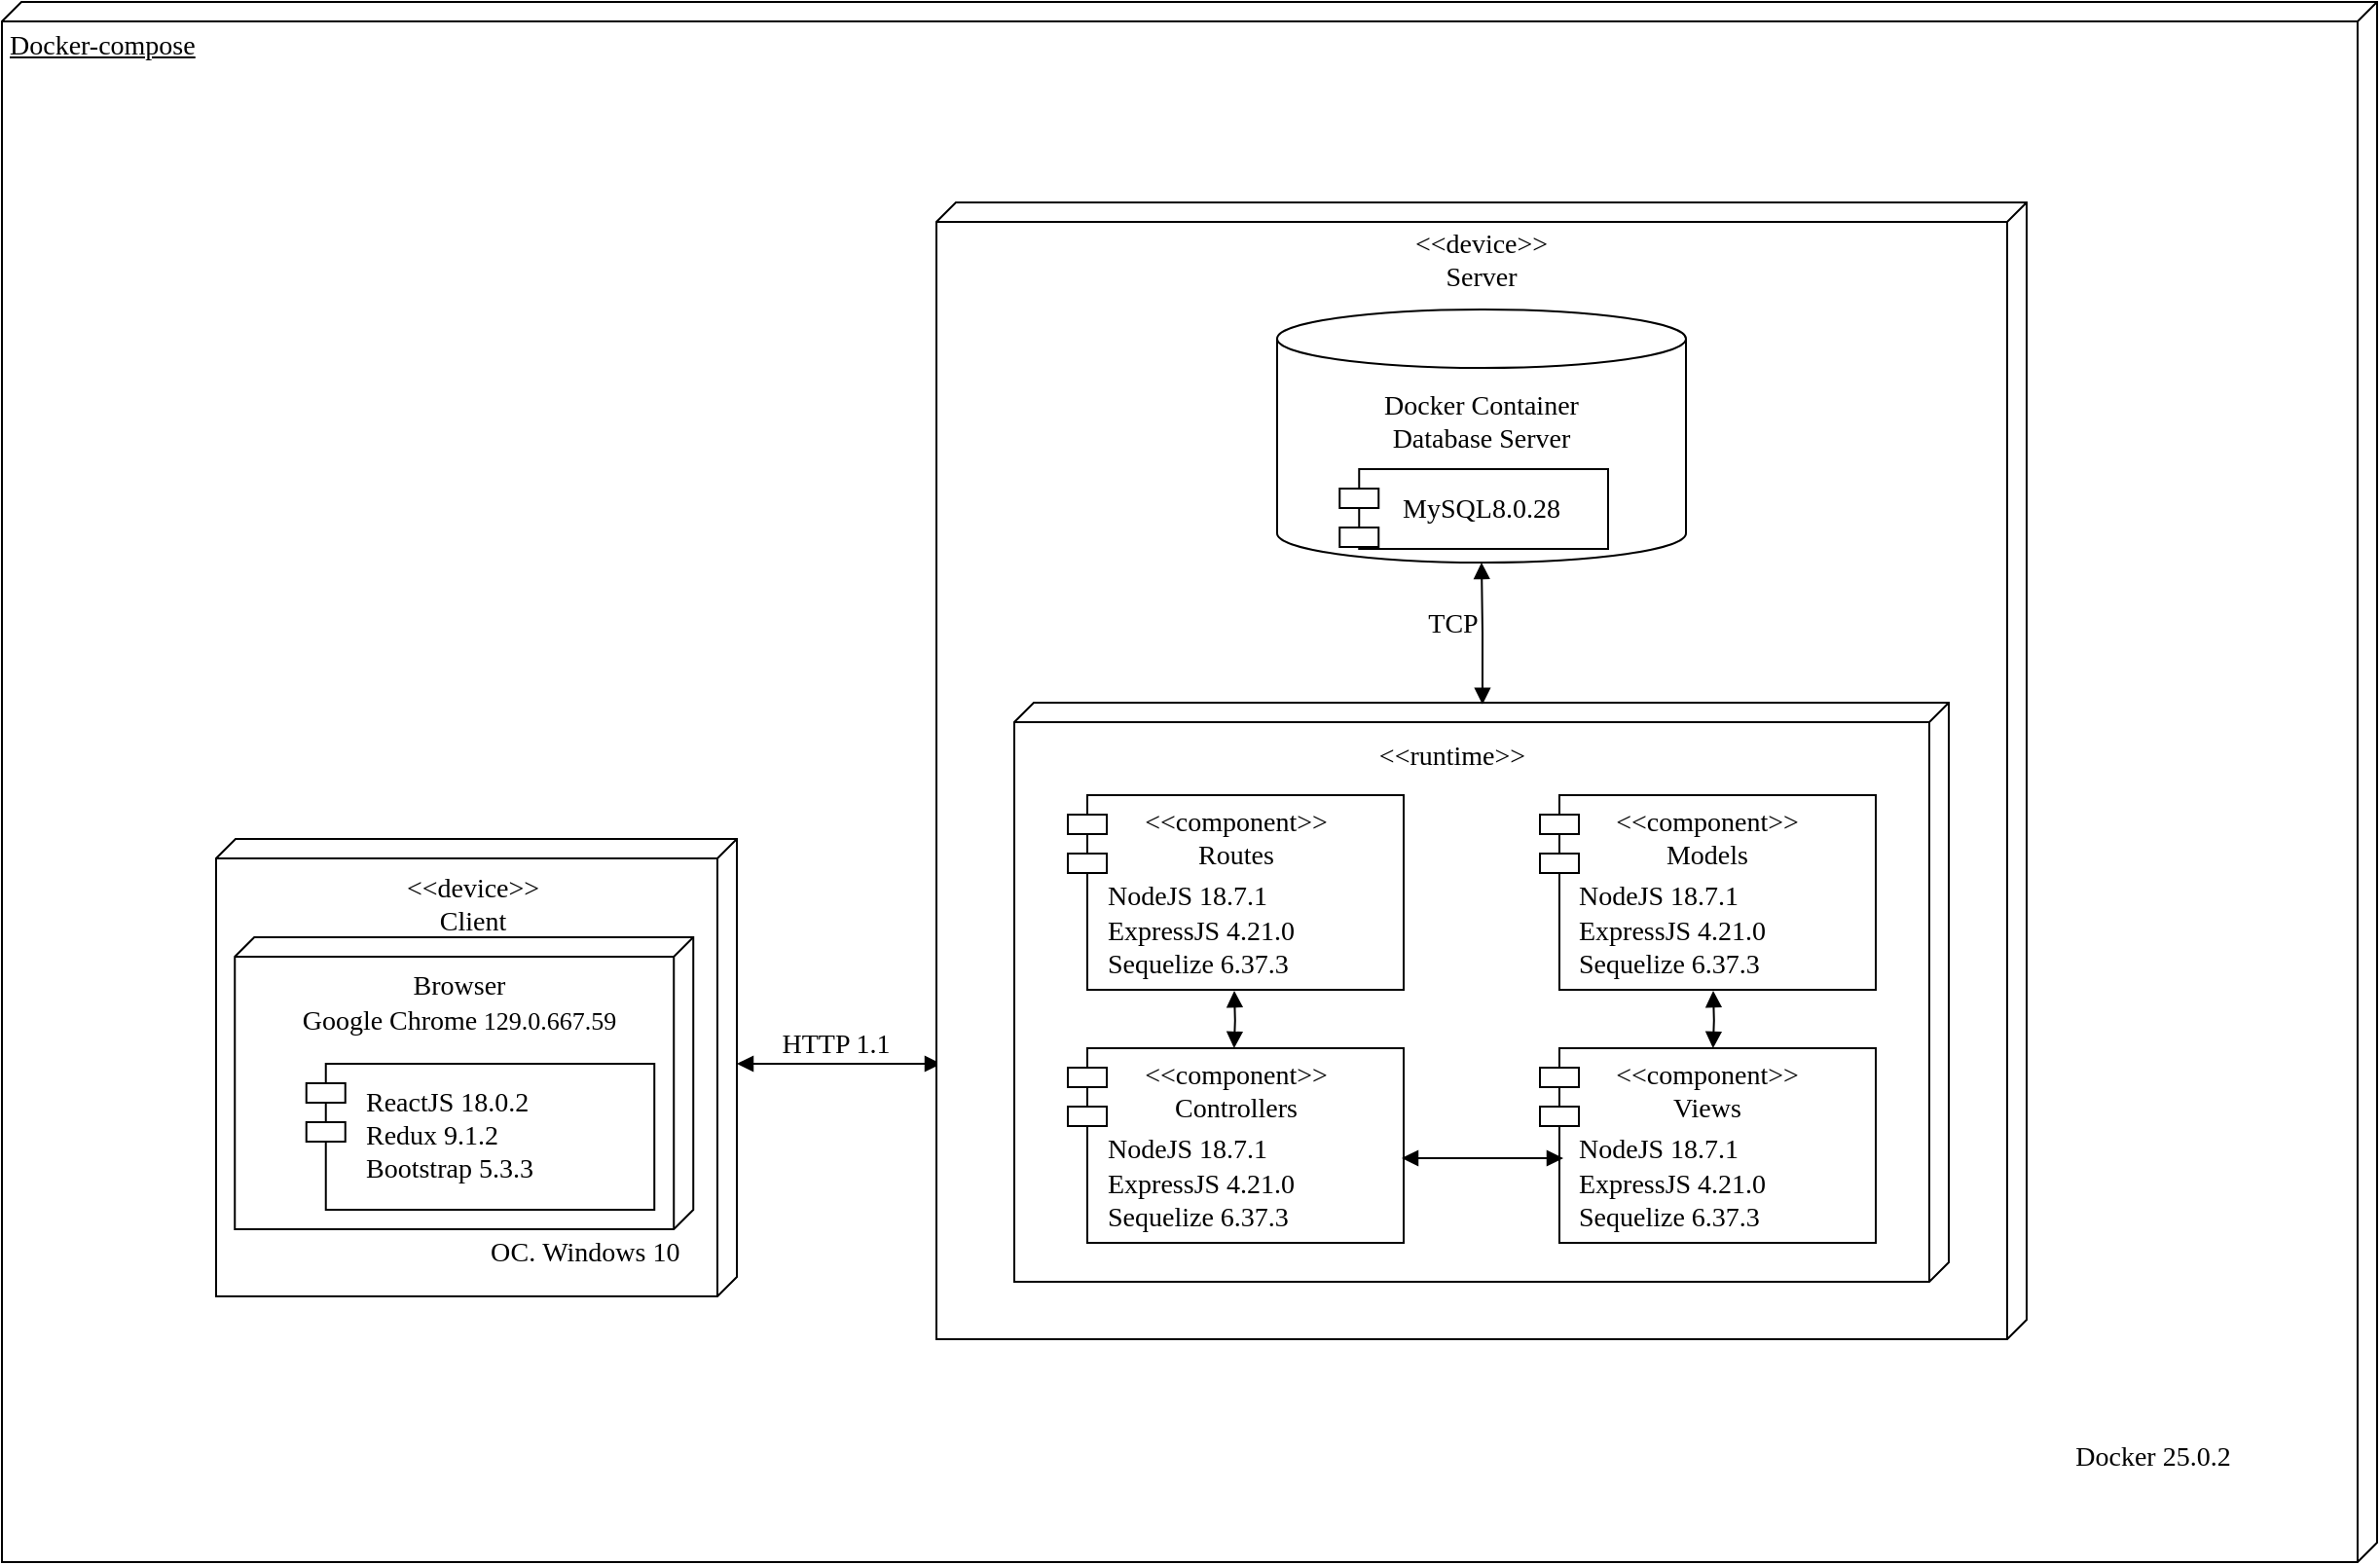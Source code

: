 <mxfile version="24.8.2">
  <diagram id="hu6SqyUsQMpoPFQubJVd" name="Страница — 1">
    <mxGraphModel dx="2150" dy="883" grid="0" gridSize="10" guides="1" tooltips="1" connect="1" arrows="1" fold="1" page="0" pageScale="1" pageWidth="827" pageHeight="1169" math="0" shadow="0">
      <root>
        <mxCell id="0" />
        <mxCell id="1" parent="0" />
        <mxCell id="8hdBrVyz4YDK7KMscJBu-44" value="&lt;font face=&quot;Times New Roman&quot; style=&quot;font-size: 14px;&quot;&gt;Docker-compose&lt;/font&gt;" style="verticalAlign=top;align=left;spacingTop=8;spacingLeft=2;spacingRight=12;shape=cube;size=10;direction=south;fontStyle=4;html=1;whiteSpace=wrap;" parent="1" vertex="1">
          <mxGeometry x="-160" y="290" width="1220" height="801.5" as="geometry" />
        </mxCell>
        <mxCell id="8hdBrVyz4YDK7KMscJBu-45" value="&lt;font face=&quot;Times New Roman&quot; style=&quot;font-size: 14px;&quot;&gt;Docker 25.0.2&lt;/font&gt;" style="text;html=1;align=center;verticalAlign=middle;whiteSpace=wrap;rounded=0;" parent="1" vertex="1">
          <mxGeometry x="870" y="1022.5" width="150" height="30" as="geometry" />
        </mxCell>
        <mxCell id="8hdBrVyz4YDK7KMscJBu-1" value="" style="verticalAlign=top;align=left;spacingTop=8;spacingLeft=2;spacingRight=12;shape=cube;size=10;direction=south;fontStyle=4;html=1;whiteSpace=wrap;" parent="1" vertex="1">
          <mxGeometry x="-50" y="720" width="267.5" height="235" as="geometry" />
        </mxCell>
        <mxCell id="8hdBrVyz4YDK7KMscJBu-2" value="" style="verticalAlign=top;align=left;spacingTop=8;spacingLeft=2;spacingRight=12;shape=cube;size=10;direction=south;fontStyle=4;html=1;whiteSpace=wrap;" parent="1" vertex="1">
          <mxGeometry x="-40.38" y="770.5" width="235.5" height="150" as="geometry" />
        </mxCell>
        <mxCell id="8hdBrVyz4YDK7KMscJBu-3" value="&lt;font style=&quot;font-size: 14px;&quot; face=&quot;Times New Roman&quot;&gt;Browser&lt;/font&gt;&lt;div style=&quot;font-size: 14px;&quot;&gt;&lt;font style=&quot;font-size: 14px;&quot; face=&quot;Times New Roman&quot;&gt;&lt;font style=&quot;font-size: 14px;&quot;&gt;Google Chrome&lt;/font&gt;&lt;span style=&quot;font-size: 13px;&quot;&gt;&amp;nbsp;&lt;/span&gt;&lt;/font&gt;&lt;span style=&quot;font-size: 13px; text-align: start; background-color: rgb(255, 255, 255);&quot;&gt;&lt;font face=&quot;Times New Roman&quot;&gt;129.0.667.59&lt;/font&gt;&lt;/span&gt;&lt;br&gt;&lt;/div&gt;" style="text;html=1;align=center;verticalAlign=middle;whiteSpace=wrap;rounded=0;" parent="1" vertex="1">
          <mxGeometry x="-27" y="782" width="203.5" height="46.5" as="geometry" />
        </mxCell>
        <mxCell id="8hdBrVyz4YDK7KMscJBu-4" value="&lt;div style=&quot;&quot;&gt;&lt;br&gt;&lt;/div&gt;" style="shape=module;align=left;spacingLeft=20;align=center;verticalAlign=top;whiteSpace=wrap;html=1;" parent="1" vertex="1">
          <mxGeometry x="-3.63" y="835.5" width="178.75" height="75" as="geometry" />
        </mxCell>
        <mxCell id="8hdBrVyz4YDK7KMscJBu-5" value="&lt;font style=&quot;font-size: 14px;&quot; face=&quot;Times New Roman&quot;&gt;&amp;lt;&amp;lt;device&amp;gt;&amp;gt;&lt;br&gt;&lt;/font&gt;&lt;div&gt;&lt;font style=&quot;font-size: 14px;&quot; face=&quot;Times New Roman&quot;&gt;Client&lt;/font&gt;&lt;/div&gt;" style="text;html=1;align=center;verticalAlign=middle;whiteSpace=wrap;rounded=0;" parent="1" vertex="1">
          <mxGeometry x="32.62" y="738.5" width="97.5" height="30" as="geometry" />
        </mxCell>
        <mxCell id="8hdBrVyz4YDK7KMscJBu-6" value="&lt;font style=&quot;font-size: 14px;&quot; face=&quot;Times New Roman&quot;&gt;ОС. Windows 10&lt;/font&gt;" style="text;strokeColor=none;fillColor=none;align=left;verticalAlign=middle;spacingLeft=4;spacingRight=4;overflow=hidden;points=[[0,0.5],[1,0.5]];portConstraint=eastwest;rotatable=0;whiteSpace=wrap;html=1;" parent="1" vertex="1">
          <mxGeometry x="85.12" y="917.5" width="114" height="30" as="geometry" />
        </mxCell>
        <mxCell id="8hdBrVyz4YDK7KMscJBu-7" value="&lt;font face=&quot;Times New Roman&quot; style=&quot;font-size: 14px;&quot;&gt;ReactJS 18.0.2&lt;/font&gt;&lt;div&gt;&lt;font face=&quot;Times New Roman&quot;&gt;&lt;span style=&quot;font-size: 14px;&quot;&gt;Redux 9.1.2&lt;br&gt;&lt;/span&gt;&lt;/font&gt;&lt;div style=&quot;font-size: 14px;&quot;&gt;&lt;font face=&quot;PvMJpOz3pLV8ocHbTbVb&quot; style=&quot;font-size: 14px;&quot;&gt;Bootstrap 5.3.3&lt;/font&gt;&lt;/div&gt;&lt;/div&gt;" style="text;html=1;align=left;verticalAlign=middle;whiteSpace=wrap;rounded=0;" parent="1" vertex="1">
          <mxGeometry x="25.12" y="835.5" width="150" height="75" as="geometry" />
        </mxCell>
        <mxCell id="8hdBrVyz4YDK7KMscJBu-8" value="" style="endArrow=block;html=1;rounded=0;edgeStyle=orthogonalEdgeStyle;endFill=1;startArrow=block;startFill=1;exitX=0.561;exitY=0;exitDx=0;exitDy=0;exitPerimeter=0;entryX=0.56;entryY=1.002;entryDx=0;entryDy=0;entryPerimeter=0;" parent="1" edge="1">
          <mxGeometry width="50" height="50" relative="1" as="geometry">
            <mxPoint x="217.5" y="835.5" as="sourcePoint" />
            <mxPoint x="322.5" y="835.5" as="targetPoint" />
            <Array as="points" />
          </mxGeometry>
        </mxCell>
        <mxCell id="8hdBrVyz4YDK7KMscJBu-9" value="&lt;font style=&quot;font-size: 14px;&quot; face=&quot;Times New Roman&quot;&gt;HTTP 1.1&lt;/font&gt;" style="edgeLabel;html=1;align=center;verticalAlign=middle;resizable=0;points=[];" parent="8hdBrVyz4YDK7KMscJBu-8" vertex="1" connectable="0">
          <mxGeometry x="0.076" y="1" relative="1" as="geometry">
            <mxPoint x="-6" y="-9" as="offset" />
          </mxGeometry>
        </mxCell>
        <mxCell id="8hdBrVyz4YDK7KMscJBu-10" value="" style="verticalAlign=top;align=left;spacingTop=8;spacingLeft=2;spacingRight=12;shape=cube;size=10;direction=south;fontStyle=4;html=1;whiteSpace=wrap;" parent="1" vertex="1">
          <mxGeometry x="320" y="393" width="560" height="584" as="geometry" />
        </mxCell>
        <mxCell id="8hdBrVyz4YDK7KMscJBu-11" value="&lt;font style=&quot;font-size: 14px;&quot; face=&quot;Times New Roman&quot;&gt;&amp;lt;&amp;lt;device&amp;gt;&amp;gt;&lt;br&gt;&lt;/font&gt;&lt;div&gt;&lt;font style=&quot;font-size: 14px;&quot; face=&quot;Times New Roman&quot;&gt;Server&lt;/font&gt;&lt;span style=&quot;color: rgba(0, 0, 0, 0); font-family: monospace; font-size: 0px; text-align: start; text-wrap-mode: nowrap; background-color: initial;&quot;&gt;%3CmxGraphModel%3E%3Croot%3E%3CmxCell%20id%3D%220%22%2F%3E%3CmxCell%20id%3D%221%22%20parent%3D%220%22%2F%3E%3CmxCell%20id%3D%222%22%20value%3D%22%22%20style%3D%22shape%3Dcylinder3%3BwhiteSpace%3Dwrap%3Bhtml%3D1%3BboundedLbl%3D1%3BbackgroundOutline%3D1%3Bsize%3D15%3B%22%20vertex%3D%221%22%20parent%3D%221%22%3E%3CmxGeometry%20x%3D%22899.75%22%20y%3D%2217%22%20width%3D%22220%22%20height%3D%22140%22%20as%3D%22geometry%22%2F%3E%3C%2FmxCell%3E%3CmxCell%20id%3D%223%22%20value%3D%22%22%20style%3D%22shape%3Dmodule%3Balign%3Dleft%3BspacingLeft%3D20%3Balign%3Dcenter%3BverticalAlign%3Dtop%3BwhiteSpace%3Dwrap%3Bhtml%3D1%3B%22%20vertex%3D%221%22%20parent%3D%221%22%3E%3CmxGeometry%20x%3D%22931.88%22%20y%3D%2296%22%20width%3D%22155.75%22%20height%3D%2247.5%22%20as%3D%22geometry%22%2F%3E%3C%2FmxCell%3E%3CmxCell%20id%3D%224%22%20value%3D%22%26lt%3Bfont%20style%3D%26quot%3Bfont-size%3A%2014px%3B%26quot%3B%20face%3D%26quot%3BTimes%20New%20Roman%26quot%3B%26gt%3BDocker%20Container%26lt%3Bbr%26gt%3BDatabase%20Server%26lt%3B%2Ffont%26gt%3B%22%20style%3D%22text%3Bhtml%3D1%3Balign%3Dcenter%3BverticalAlign%3Dmiddle%3BwhiteSpace%3Dwrap%3Brounded%3D0%3B%22%20vertex%3D%221%22%20parent%3D%221%22%3E%3CmxGeometry%20x%3D%22951%22%20y%3D%2257%22%20width%3D%22107.5%22%20height%3D%2232.5%22%20as%3D%22geometry%22%2F%3E%3C%2FmxCell%3E%3CmxCell%20id%3D%225%22%20value%3D%22%26lt%3Bspan%20style%3D%26quot%3Bfont-family%3A%20%26amp%3Bquot%3BTimes%20New%20Roman%26amp%3Bquot%3B%3B%20font-size%3A%2014px%3B%26quot%3B%26gt%3BMySQL8.0.28%26lt%3B%2Fspan%26gt%3B%22%20style%3D%22text%3Bhtml%3D1%3Balign%3Dcenter%3BverticalAlign%3Dmiddle%3BwhiteSpace%3Dwrap%3Brounded%3D0%3B%22%20vertex%3D%221%22%20parent%3D%221%22%3E%3CmxGeometry%20x%3D%22972.63%22%20y%3D%22104.75%22%20width%3D%2284%22%20height%3D%2230%22%20as%3D%22geometry%22%2F%3E%3C%2FmxCell%3E%3C%2Froot%3E%3C%2FmxGraphModel%3E&lt;/span&gt;&lt;/div&gt;" style="text;html=1;align=center;verticalAlign=middle;whiteSpace=wrap;rounded=0;" parent="1" vertex="1">
          <mxGeometry x="551.25" y="408" width="97.5" height="29" as="geometry" />
        </mxCell>
        <mxCell id="8hdBrVyz4YDK7KMscJBu-12" value="" style="shape=cylinder3;whiteSpace=wrap;html=1;boundedLbl=1;backgroundOutline=1;size=15;" parent="1" vertex="1">
          <mxGeometry x="495" y="448" width="210" height="130" as="geometry" />
        </mxCell>
        <mxCell id="8hdBrVyz4YDK7KMscJBu-13" value="" style="shape=module;align=left;spacingLeft=20;align=center;verticalAlign=top;whiteSpace=wrap;html=1;" parent="1" vertex="1">
          <mxGeometry x="527.13" y="530" width="137.87" height="41" as="geometry" />
        </mxCell>
        <mxCell id="8hdBrVyz4YDK7KMscJBu-14" value="&lt;font style=&quot;font-size: 14px;&quot; face=&quot;Times New Roman&quot;&gt;Docker Container&lt;br&gt;Database Server&lt;/font&gt;" style="text;html=1;align=center;verticalAlign=middle;whiteSpace=wrap;rounded=0;" parent="1" vertex="1">
          <mxGeometry x="546.25" y="490" width="107.5" height="32.5" as="geometry" />
        </mxCell>
        <mxCell id="8hdBrVyz4YDK7KMscJBu-15" value="&lt;span style=&quot;font-family: &amp;quot;Times New Roman&amp;quot;; font-size: 14px;&quot;&gt;MySQL8.0.28&lt;/span&gt;" style="text;html=1;align=center;verticalAlign=middle;whiteSpace=wrap;rounded=0;" parent="1" vertex="1">
          <mxGeometry x="558" y="535.5" width="84" height="30" as="geometry" />
        </mxCell>
        <mxCell id="8hdBrVyz4YDK7KMscJBu-20" value="" style="verticalAlign=top;align=left;spacingTop=8;spacingLeft=2;spacingRight=12;shape=cube;size=10;direction=south;fontStyle=4;html=1;whiteSpace=wrap;" parent="1" vertex="1">
          <mxGeometry x="360" y="650" width="480" height="297.5" as="geometry" />
        </mxCell>
        <mxCell id="8hdBrVyz4YDK7KMscJBu-21" value="&lt;font face=&quot;Times New Roman&quot;&gt;&lt;span style=&quot;font-size: 14px;&quot;&gt;&amp;lt;&amp;lt;runtime&amp;gt;&amp;gt;&lt;/span&gt;&lt;/font&gt;" style="text;html=1;align=center;verticalAlign=middle;whiteSpace=wrap;rounded=0;" parent="1" vertex="1">
          <mxGeometry x="495" y="662.5" width="180" height="30" as="geometry" />
        </mxCell>
        <mxCell id="8hdBrVyz4YDK7KMscJBu-22" value="" style="shape=module;align=left;spacingLeft=20;align=center;verticalAlign=top;whiteSpace=wrap;html=1;" parent="1" vertex="1">
          <mxGeometry x="387.5" y="697.5" width="172.5" height="100" as="geometry" />
        </mxCell>
        <mxCell id="8hdBrVyz4YDK7KMscJBu-23" value="&lt;div style=&quot;font-size: 14px;&quot;&gt;&lt;div&gt;&lt;font style=&quot;text-wrap: nowrap;&quot; face=&quot;Times New Roman&quot;&gt;NodeJS 18.7.1&lt;/font&gt;&lt;/div&gt;&lt;div&gt;&lt;span style=&quot;font-family: oEKUUC97mD8u1FqZIiND; background-color: initial;&quot;&gt;ExpressJS 4.21.0&amp;nbsp;&lt;/span&gt;&lt;/div&gt;&lt;div&gt;&lt;font face=&quot;oEKUUC97mD8u1FqZIiND&quot;&gt;Sequelize 6.37.3&lt;/font&gt;&lt;/div&gt;&lt;/div&gt;" style="text;html=1;align=left;verticalAlign=middle;whiteSpace=wrap;rounded=0;" parent="1" vertex="1">
          <mxGeometry x="405.63" y="740.57" width="144.12" height="52.93" as="geometry" />
        </mxCell>
        <mxCell id="8hdBrVyz4YDK7KMscJBu-28" value="&lt;font face=&quot;Times New Roman&quot;&gt;&lt;span style=&quot;font-size: 14px;&quot;&gt;&amp;lt;&amp;lt;component&amp;gt;&amp;gt;&lt;/span&gt;&lt;/font&gt;&lt;div&gt;&lt;font face=&quot;Times New Roman&quot;&gt;&lt;span style=&quot;font-size: 14px;&quot;&gt;Routes&lt;/span&gt;&lt;/font&gt;&lt;/div&gt;" style="text;html=1;align=center;verticalAlign=middle;whiteSpace=wrap;rounded=0;" parent="1" vertex="1">
          <mxGeometry x="405.63" y="707.5" width="136.25" height="25" as="geometry" />
        </mxCell>
        <mxCell id="8hdBrVyz4YDK7KMscJBu-32" value="" style="shape=module;align=left;spacingLeft=20;align=center;verticalAlign=top;whiteSpace=wrap;html=1;" parent="1" vertex="1">
          <mxGeometry x="387.5" y="827.5" width="172.5" height="100" as="geometry" />
        </mxCell>
        <mxCell id="8hdBrVyz4YDK7KMscJBu-33" value="&lt;div style=&quot;font-size: 14px;&quot;&gt;&lt;div&gt;&lt;font style=&quot;text-wrap: nowrap;&quot; face=&quot;Times New Roman&quot;&gt;NodeJS 18.7.1&lt;/font&gt;&lt;/div&gt;&lt;div&gt;&lt;span style=&quot;font-family: oEKUUC97mD8u1FqZIiND; background-color: initial;&quot;&gt;ExpressJS 4.21.0&amp;nbsp;&lt;/span&gt;&lt;/div&gt;&lt;div&gt;&lt;font face=&quot;oEKUUC97mD8u1FqZIiND&quot;&gt;Sequelize 6.37.3&lt;/font&gt;&lt;/div&gt;&lt;/div&gt;" style="text;html=1;align=left;verticalAlign=middle;whiteSpace=wrap;rounded=0;" parent="1" vertex="1">
          <mxGeometry x="405.63" y="870.57" width="144.12" height="52.93" as="geometry" />
        </mxCell>
        <mxCell id="8hdBrVyz4YDK7KMscJBu-34" value="&lt;font face=&quot;Times New Roman&quot;&gt;&lt;span style=&quot;font-size: 14px;&quot;&gt;&amp;lt;&amp;lt;component&amp;gt;&amp;gt;&lt;/span&gt;&lt;/font&gt;&lt;div&gt;&lt;font face=&quot;Times New Roman&quot;&gt;&lt;span style=&quot;font-size: 14px;&quot;&gt;Controllers&lt;/span&gt;&lt;/font&gt;&lt;/div&gt;" style="text;html=1;align=center;verticalAlign=middle;whiteSpace=wrap;rounded=0;" parent="1" vertex="1">
          <mxGeometry x="405.63" y="837.5" width="136.25" height="25" as="geometry" />
        </mxCell>
        <mxCell id="8hdBrVyz4YDK7KMscJBu-35" value="" style="shape=module;align=left;spacingLeft=20;align=center;verticalAlign=top;whiteSpace=wrap;html=1;" parent="1" vertex="1">
          <mxGeometry x="630" y="827.5" width="172.5" height="100" as="geometry" />
        </mxCell>
        <mxCell id="8hdBrVyz4YDK7KMscJBu-36" value="&lt;div style=&quot;font-size: 14px;&quot;&gt;&lt;div&gt;&lt;font style=&quot;text-wrap: nowrap;&quot; face=&quot;Times New Roman&quot;&gt;NodeJS 18.7.1&lt;/font&gt;&lt;/div&gt;&lt;div&gt;&lt;span style=&quot;font-family: oEKUUC97mD8u1FqZIiND; background-color: initial;&quot;&gt;ExpressJS 4.21.0&amp;nbsp;&lt;/span&gt;&lt;/div&gt;&lt;div&gt;&lt;font face=&quot;oEKUUC97mD8u1FqZIiND&quot;&gt;Sequelize 6.37.3&lt;/font&gt;&lt;/div&gt;&lt;/div&gt;" style="text;html=1;align=left;verticalAlign=middle;whiteSpace=wrap;rounded=0;" parent="1" vertex="1">
          <mxGeometry x="648.13" y="870.57" width="144.12" height="52.93" as="geometry" />
        </mxCell>
        <mxCell id="8hdBrVyz4YDK7KMscJBu-37" value="&lt;font face=&quot;Times New Roman&quot;&gt;&lt;span style=&quot;font-size: 14px;&quot;&gt;&amp;lt;&amp;lt;component&amp;gt;&amp;gt;&lt;/span&gt;&lt;/font&gt;&lt;div&gt;&lt;font face=&quot;Times New Roman&quot;&gt;&lt;span style=&quot;font-size: 14px;&quot;&gt;Views&lt;/span&gt;&lt;/font&gt;&lt;/div&gt;" style="text;html=1;align=center;verticalAlign=middle;whiteSpace=wrap;rounded=0;" parent="1" vertex="1">
          <mxGeometry x="648.13" y="837.5" width="136.25" height="25" as="geometry" />
        </mxCell>
        <mxCell id="8hdBrVyz4YDK7KMscJBu-41" value="" style="endArrow=block;html=1;rounded=0;edgeStyle=orthogonalEdgeStyle;endFill=1;startArrow=block;startFill=1;exitX=0.003;exitY=0.499;exitDx=0;exitDy=0;exitPerimeter=0;entryX=0.5;entryY=1;entryDx=0;entryDy=0;entryPerimeter=0;" parent="1" source="8hdBrVyz4YDK7KMscJBu-20" target="8hdBrVyz4YDK7KMscJBu-12" edge="1">
          <mxGeometry width="50" height="50" relative="1" as="geometry">
            <mxPoint x="532.5" y="620" as="sourcePoint" />
            <mxPoint x="637.5" y="620" as="targetPoint" />
            <Array as="points" />
          </mxGeometry>
        </mxCell>
        <mxCell id="8hdBrVyz4YDK7KMscJBu-43" value="&lt;font style=&quot;font-size: 14px;&quot; face=&quot;Times New Roman&quot;&gt;TCP&lt;/font&gt;" style="edgeLabel;html=1;align=center;verticalAlign=middle;resizable=0;points=[];" parent="1" vertex="1" connectable="0">
          <mxGeometry x="585.001" y="610" as="geometry" />
        </mxCell>
        <mxCell id="8hdBrVyz4YDK7KMscJBu-29" value="" style="shape=module;align=left;spacingLeft=20;align=center;verticalAlign=top;whiteSpace=wrap;html=1;" parent="1" vertex="1">
          <mxGeometry x="630" y="697.5" width="172.5" height="100" as="geometry" />
        </mxCell>
        <mxCell id="8hdBrVyz4YDK7KMscJBu-30" value="&lt;div style=&quot;font-size: 14px;&quot;&gt;&lt;div&gt;&lt;font style=&quot;text-wrap: nowrap;&quot; face=&quot;Times New Roman&quot;&gt;NodeJS 18.7.1&lt;/font&gt;&lt;/div&gt;&lt;div&gt;&lt;span style=&quot;font-family: oEKUUC97mD8u1FqZIiND; background-color: initial;&quot;&gt;ExpressJS 4.21.0&amp;nbsp;&lt;/span&gt;&lt;/div&gt;&lt;div&gt;&lt;font face=&quot;oEKUUC97mD8u1FqZIiND&quot;&gt;Sequelize 6.37.3&lt;/font&gt;&lt;/div&gt;&lt;/div&gt;" style="text;html=1;align=left;verticalAlign=middle;whiteSpace=wrap;rounded=0;" parent="1" vertex="1">
          <mxGeometry x="648.13" y="740.57" width="144.12" height="52.93" as="geometry" />
        </mxCell>
        <mxCell id="8hdBrVyz4YDK7KMscJBu-31" value="&lt;font face=&quot;Times New Roman&quot;&gt;&lt;span style=&quot;font-size: 14px;&quot;&gt;&amp;lt;&amp;lt;component&amp;gt;&amp;gt;&lt;/span&gt;&lt;/font&gt;&lt;div&gt;&lt;font face=&quot;Times New Roman&quot;&gt;&lt;span style=&quot;font-size: 14px;&quot;&gt;Models&lt;/span&gt;&lt;/font&gt;&lt;/div&gt;" style="text;html=1;align=center;verticalAlign=middle;whiteSpace=wrap;rounded=0;" parent="1" vertex="1">
          <mxGeometry x="648.13" y="707.5" width="136.25" height="25" as="geometry" />
        </mxCell>
        <mxCell id="GlXcbS3Y3Rp_0P-Hf91F-3" value="" style="endArrow=block;html=1;rounded=0;edgeStyle=orthogonalEdgeStyle;endFill=1;startArrow=block;startFill=1;" edge="1" parent="1">
          <mxGeometry width="50" height="50" relative="1" as="geometry">
            <mxPoint x="472.92" y="827.5" as="sourcePoint" />
            <mxPoint x="473" y="798" as="targetPoint" />
            <Array as="points" />
          </mxGeometry>
        </mxCell>
        <mxCell id="GlXcbS3Y3Rp_0P-Hf91F-4" value="" style="endArrow=block;html=1;rounded=0;edgeStyle=orthogonalEdgeStyle;endFill=1;startArrow=block;startFill=1;" edge="1" parent="1">
          <mxGeometry width="50" height="50" relative="1" as="geometry">
            <mxPoint x="718.92" y="827.5" as="sourcePoint" />
            <mxPoint x="719" y="798" as="targetPoint" />
            <Array as="points" />
          </mxGeometry>
        </mxCell>
        <mxCell id="GlXcbS3Y3Rp_0P-Hf91F-5" value="" style="endArrow=block;html=1;rounded=0;edgeStyle=orthogonalEdgeStyle;endFill=1;startArrow=block;startFill=1;entryX=0.56;entryY=1.002;entryDx=0;entryDy=0;entryPerimeter=0;" edge="1" parent="1">
          <mxGeometry width="50" height="50" relative="1" as="geometry">
            <mxPoint x="559" y="884" as="sourcePoint" />
            <mxPoint x="642" y="884" as="targetPoint" />
            <Array as="points" />
          </mxGeometry>
        </mxCell>
      </root>
    </mxGraphModel>
  </diagram>
</mxfile>
